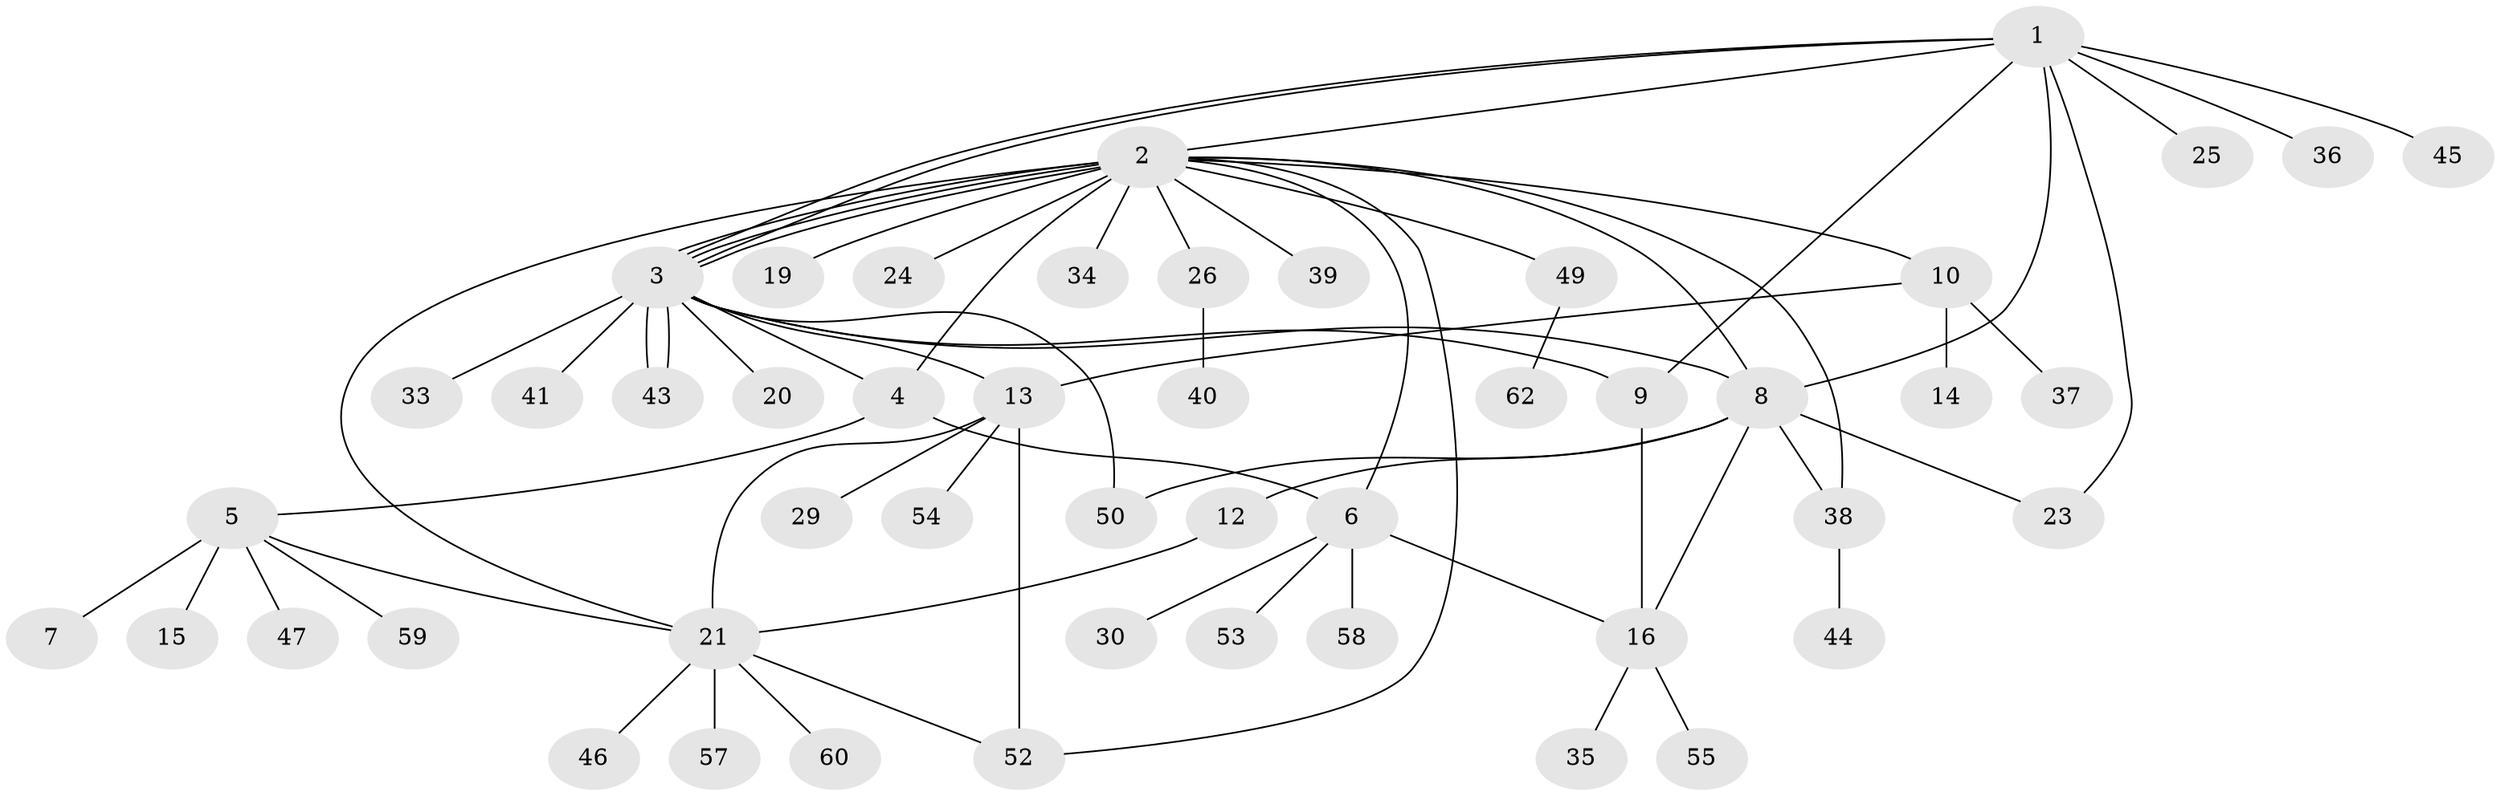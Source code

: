 // Generated by graph-tools (version 1.1) at 2025/23/03/03/25 07:23:54]
// undirected, 49 vertices, 69 edges
graph export_dot {
graph [start="1"]
  node [color=gray90,style=filled];
  1 [super="+42"];
  2 [super="+11"];
  3 [super="+18"];
  4 [super="+64"];
  5 [super="+48"];
  6 [super="+27"];
  7;
  8 [super="+28"];
  9;
  10 [super="+22"];
  12;
  13 [super="+31"];
  14;
  15;
  16 [super="+17"];
  19;
  20;
  21 [super="+51"];
  23 [super="+32"];
  24;
  25;
  26 [super="+61"];
  29;
  30;
  33;
  34;
  35;
  36;
  37;
  38;
  39;
  40;
  41;
  43;
  44;
  45;
  46;
  47 [super="+56"];
  49;
  50;
  52;
  53;
  54 [super="+63"];
  55;
  57;
  58;
  59;
  60;
  62;
  1 -- 2;
  1 -- 3;
  1 -- 3;
  1 -- 9;
  1 -- 23;
  1 -- 25;
  1 -- 36;
  1 -- 45;
  1 -- 8;
  2 -- 3 [weight=2];
  2 -- 3;
  2 -- 3;
  2 -- 4;
  2 -- 6;
  2 -- 8;
  2 -- 10;
  2 -- 21;
  2 -- 24;
  2 -- 26;
  2 -- 34;
  2 -- 38;
  2 -- 39;
  2 -- 49;
  2 -- 52;
  2 -- 19;
  3 -- 4;
  3 -- 8;
  3 -- 9;
  3 -- 20;
  3 -- 41;
  3 -- 43;
  3 -- 43;
  3 -- 33;
  3 -- 50;
  3 -- 13;
  4 -- 5;
  4 -- 6;
  5 -- 7;
  5 -- 15;
  5 -- 47;
  5 -- 59;
  5 -- 21;
  6 -- 30;
  6 -- 58;
  6 -- 53;
  6 -- 16;
  8 -- 12;
  8 -- 38;
  8 -- 50;
  8 -- 16;
  8 -- 23;
  9 -- 16;
  10 -- 13;
  10 -- 14;
  10 -- 37;
  12 -- 21;
  13 -- 21;
  13 -- 29;
  13 -- 52;
  13 -- 54;
  16 -- 35;
  16 -- 55;
  21 -- 46;
  21 -- 57;
  21 -- 52;
  21 -- 60;
  26 -- 40;
  38 -- 44;
  49 -- 62;
}
